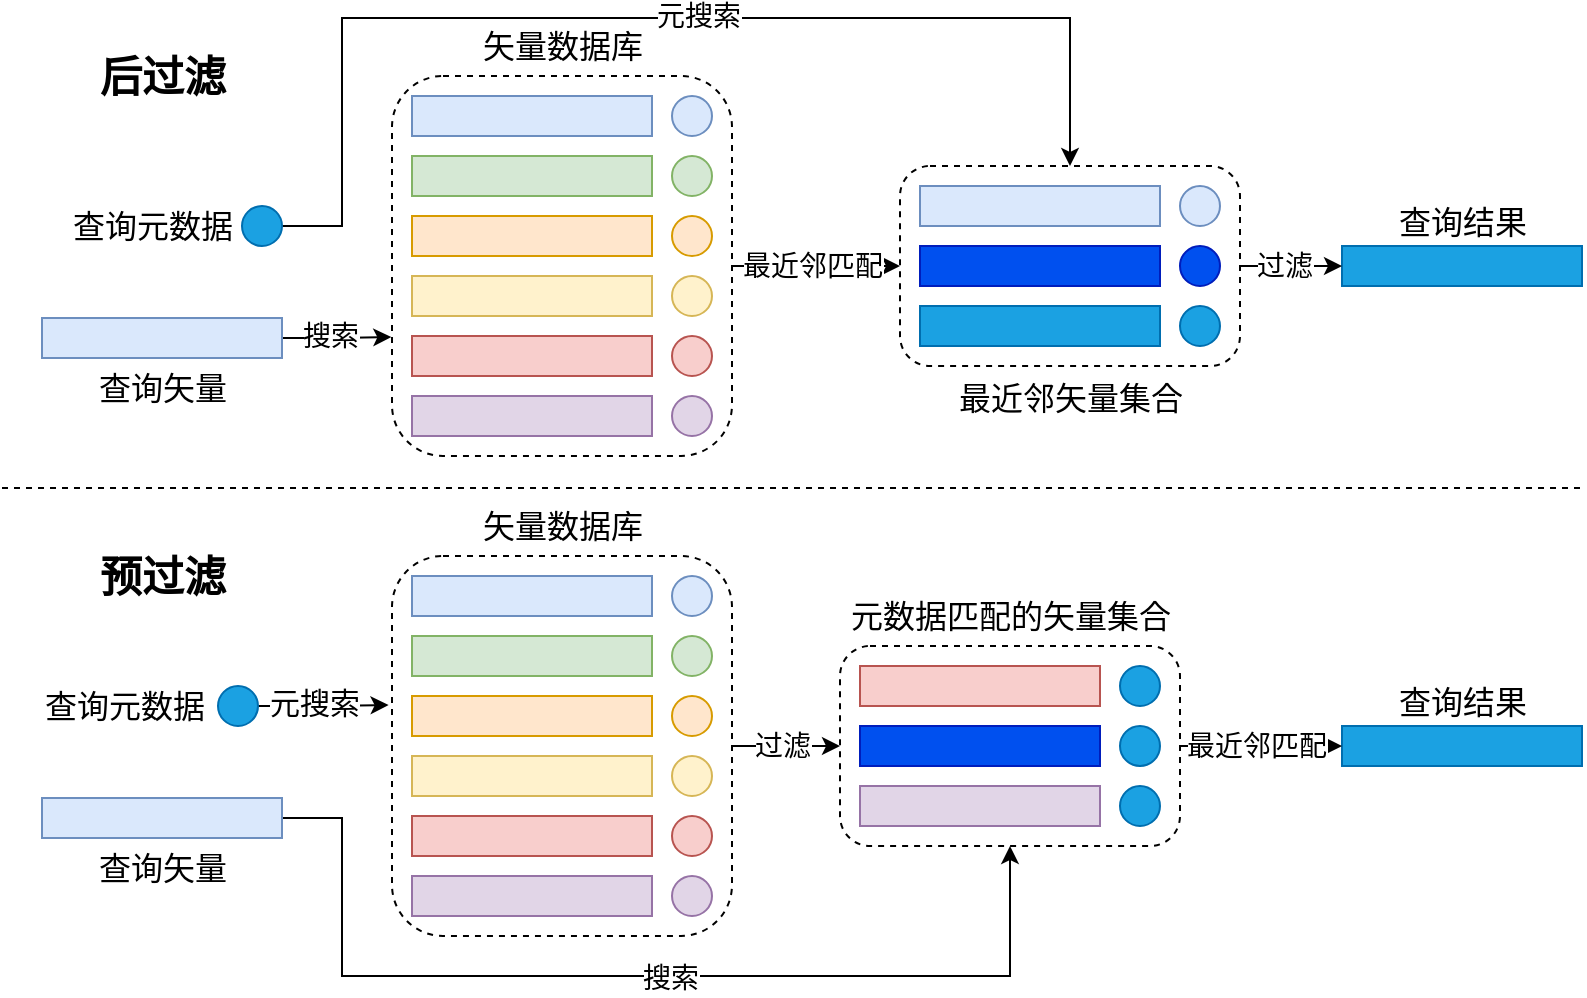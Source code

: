<mxfile version="21.7.5" type="device">
  <diagram name="Page-1" id="d9b1e647-80fa-b4a2-5024-87a742678bcc">
    <mxGraphModel dx="1560" dy="992" grid="1" gridSize="10" guides="1" tooltips="1" connect="1" arrows="1" fold="1" page="1" pageScale="1" pageWidth="800" pageHeight="500" background="none" math="0" shadow="0">
      <root>
        <mxCell id="0" />
        <mxCell id="1" parent="0" />
        <mxCell id="F-QGA0Ag7t5PDiu7WPk2-32" style="edgeStyle=orthogonalEdgeStyle;rounded=0;orthogonalLoop=1;jettySize=auto;html=1;exitX=1;exitY=0.5;exitDx=0;exitDy=0;entryX=0;entryY=0.5;entryDx=0;entryDy=0;" parent="1" source="F-QGA0Ag7t5PDiu7WPk2-11" target="F-QGA0Ag7t5PDiu7WPk2-20" edge="1">
          <mxGeometry relative="1" as="geometry" />
        </mxCell>
        <mxCell id="F-QGA0Ag7t5PDiu7WPk2-38" value="最近邻匹配" style="edgeLabel;html=1;align=center;verticalAlign=middle;resizable=0;points=[];fontSize=14;" parent="F-QGA0Ag7t5PDiu7WPk2-32" vertex="1" connectable="0">
          <mxGeometry x="-0.013" relative="1" as="geometry">
            <mxPoint x="-2" as="offset" />
          </mxGeometry>
        </mxCell>
        <mxCell id="F-QGA0Ag7t5PDiu7WPk2-11" value="" style="rounded=1;whiteSpace=wrap;html=1;fillColor=none;dashed=1;" parent="1" vertex="1">
          <mxGeometry x="195" y="38" width="170" height="190" as="geometry" />
        </mxCell>
        <mxCell id="F-QGA0Ag7t5PDiu7WPk2-19" style="edgeStyle=orthogonalEdgeStyle;rounded=0;orthogonalLoop=1;jettySize=auto;html=1;exitX=1;exitY=0.5;exitDx=0;exitDy=0;entryX=-0.002;entryY=0.687;entryDx=0;entryDy=0;entryPerimeter=0;" parent="1" source="F-QGA0Ag7t5PDiu7WPk2-1" target="F-QGA0Ag7t5PDiu7WPk2-11" edge="1">
          <mxGeometry relative="1" as="geometry" />
        </mxCell>
        <mxCell id="F-QGA0Ag7t5PDiu7WPk2-37" value="搜索" style="edgeLabel;html=1;align=center;verticalAlign=middle;resizable=0;points=[];fontSize=14;" parent="F-QGA0Ag7t5PDiu7WPk2-19" vertex="1" connectable="0">
          <mxGeometry x="-0.021" y="1" relative="1" as="geometry">
            <mxPoint x="-3" as="offset" />
          </mxGeometry>
        </mxCell>
        <mxCell id="F-QGA0Ag7t5PDiu7WPk2-1" value="" style="rounded=0;whiteSpace=wrap;html=1;fillColor=#dae8fc;strokeColor=#6c8ebf;" parent="1" vertex="1">
          <mxGeometry x="20" y="159" width="120" height="20" as="geometry" />
        </mxCell>
        <mxCell id="F-QGA0Ag7t5PDiu7WPk2-33" style="edgeStyle=orthogonalEdgeStyle;rounded=0;orthogonalLoop=1;jettySize=auto;html=1;exitX=1;exitY=0.5;exitDx=0;exitDy=0;entryX=0.5;entryY=0;entryDx=0;entryDy=0;" parent="1" source="F-QGA0Ag7t5PDiu7WPk2-2" target="F-QGA0Ag7t5PDiu7WPk2-20" edge="1">
          <mxGeometry relative="1" as="geometry">
            <Array as="points">
              <mxPoint x="170" y="113" />
              <mxPoint x="170" y="9" />
              <mxPoint x="534" y="9" />
            </Array>
          </mxGeometry>
        </mxCell>
        <mxCell id="F-QGA0Ag7t5PDiu7WPk2-40" value="元搜索" style="edgeLabel;html=1;align=center;verticalAlign=middle;resizable=0;points=[];fontSize=14;" parent="F-QGA0Ag7t5PDiu7WPk2-33" vertex="1" connectable="0">
          <mxGeometry x="0.094" y="1" relative="1" as="geometry">
            <mxPoint x="-1" as="offset" />
          </mxGeometry>
        </mxCell>
        <mxCell id="F-QGA0Ag7t5PDiu7WPk2-2" value="" style="ellipse;whiteSpace=wrap;html=1;aspect=fixed;fillColor=#1ba1e2;strokeColor=#006EAF;fontColor=#ffffff;" parent="1" vertex="1">
          <mxGeometry x="120" y="103" width="20" height="20" as="geometry" />
        </mxCell>
        <mxCell id="F-QGA0Ag7t5PDiu7WPk2-3" value="" style="rounded=0;whiteSpace=wrap;html=1;fillColor=#dae8fc;strokeColor=#6c8ebf;" parent="1" vertex="1">
          <mxGeometry x="205" y="48" width="120" height="20" as="geometry" />
        </mxCell>
        <mxCell id="F-QGA0Ag7t5PDiu7WPk2-4" value="" style="rounded=0;whiteSpace=wrap;html=1;fillColor=#d5e8d4;strokeColor=#82b366;" parent="1" vertex="1">
          <mxGeometry x="205" y="78" width="120" height="20" as="geometry" />
        </mxCell>
        <mxCell id="F-QGA0Ag7t5PDiu7WPk2-5" value="" style="rounded=0;whiteSpace=wrap;html=1;fillColor=#ffe6cc;strokeColor=#d79b00;" parent="1" vertex="1">
          <mxGeometry x="205" y="108" width="120" height="20" as="geometry" />
        </mxCell>
        <mxCell id="F-QGA0Ag7t5PDiu7WPk2-6" value="" style="rounded=0;whiteSpace=wrap;html=1;fillColor=#fff2cc;strokeColor=#d6b656;" parent="1" vertex="1">
          <mxGeometry x="205" y="138" width="120" height="20" as="geometry" />
        </mxCell>
        <mxCell id="F-QGA0Ag7t5PDiu7WPk2-9" value="" style="rounded=0;whiteSpace=wrap;html=1;fillColor=#f8cecc;strokeColor=#b85450;" parent="1" vertex="1">
          <mxGeometry x="205" y="168" width="120" height="20" as="geometry" />
        </mxCell>
        <mxCell id="F-QGA0Ag7t5PDiu7WPk2-10" value="" style="rounded=0;whiteSpace=wrap;html=1;fillColor=#e1d5e7;strokeColor=#9673a6;" parent="1" vertex="1">
          <mxGeometry x="205" y="198" width="120" height="20" as="geometry" />
        </mxCell>
        <mxCell id="F-QGA0Ag7t5PDiu7WPk2-12" value="" style="rounded=0;whiteSpace=wrap;html=1;fillColor=#dae8fc;strokeColor=#6c8ebf;" parent="1" vertex="1">
          <mxGeometry x="459" y="93" width="120" height="20" as="geometry" />
        </mxCell>
        <mxCell id="F-QGA0Ag7t5PDiu7WPk2-13" value="" style="rounded=0;whiteSpace=wrap;html=1;fillColor=#0050ef;strokeColor=#001DBC;fontColor=#ffffff;" parent="1" vertex="1">
          <mxGeometry x="459" y="123" width="120" height="20" as="geometry" />
        </mxCell>
        <mxCell id="F-QGA0Ag7t5PDiu7WPk2-14" value="" style="rounded=0;whiteSpace=wrap;html=1;fillColor=#1ba1e2;strokeColor=#006EAF;fontColor=#ffffff;" parent="1" vertex="1">
          <mxGeometry x="459" y="153" width="120" height="20" as="geometry" />
        </mxCell>
        <mxCell id="F-QGA0Ag7t5PDiu7WPk2-15" value="" style="rounded=0;whiteSpace=wrap;html=1;fillColor=#1ba1e2;fontColor=#ffffff;strokeColor=#006EAF;" parent="1" vertex="1">
          <mxGeometry x="670" y="123" width="120" height="20" as="geometry" />
        </mxCell>
        <mxCell id="F-QGA0Ag7t5PDiu7WPk2-16" value="查询元数据" style="text;html=1;align=center;verticalAlign=middle;resizable=0;points=[];autosize=1;strokeColor=none;fillColor=none;fontSize=16;" parent="1" vertex="1">
          <mxGeometry x="25" y="98" width="100" height="30" as="geometry" />
        </mxCell>
        <mxCell id="F-QGA0Ag7t5PDiu7WPk2-17" value="查询矢量" style="text;html=1;align=center;verticalAlign=middle;resizable=0;points=[];autosize=1;strokeColor=none;fillColor=none;fontSize=16;" parent="1" vertex="1">
          <mxGeometry x="35" y="179" width="90" height="30" as="geometry" />
        </mxCell>
        <mxCell id="F-QGA0Ag7t5PDiu7WPk2-35" style="edgeStyle=orthogonalEdgeStyle;rounded=0;orthogonalLoop=1;jettySize=auto;html=1;exitX=1;exitY=0.5;exitDx=0;exitDy=0;entryX=0;entryY=0.5;entryDx=0;entryDy=0;" parent="1" source="F-QGA0Ag7t5PDiu7WPk2-20" target="F-QGA0Ag7t5PDiu7WPk2-15" edge="1">
          <mxGeometry relative="1" as="geometry" />
        </mxCell>
        <mxCell id="F-QGA0Ag7t5PDiu7WPk2-39" value="过滤" style="edgeLabel;html=1;align=center;verticalAlign=middle;resizable=0;points=[];fontSize=14;" parent="F-QGA0Ag7t5PDiu7WPk2-35" vertex="1" connectable="0">
          <mxGeometry x="-0.268" relative="1" as="geometry">
            <mxPoint x="3" as="offset" />
          </mxGeometry>
        </mxCell>
        <mxCell id="F-QGA0Ag7t5PDiu7WPk2-20" value="" style="rounded=1;whiteSpace=wrap;html=1;fillColor=none;dashed=1;" parent="1" vertex="1">
          <mxGeometry x="449" y="83" width="170" height="100" as="geometry" />
        </mxCell>
        <mxCell id="F-QGA0Ag7t5PDiu7WPk2-21" value="矢量数据库" style="text;html=1;align=center;verticalAlign=middle;resizable=0;points=[];autosize=1;strokeColor=none;fillColor=none;fontSize=16;" parent="1" vertex="1">
          <mxGeometry x="230" y="8" width="100" height="30" as="geometry" />
        </mxCell>
        <mxCell id="F-QGA0Ag7t5PDiu7WPk2-22" value="最近邻矢量集合" style="text;html=1;align=center;verticalAlign=middle;resizable=0;points=[];autosize=1;strokeColor=none;fillColor=none;fontSize=16;" parent="1" vertex="1">
          <mxGeometry x="464" y="184" width="140" height="30" as="geometry" />
        </mxCell>
        <mxCell id="F-QGA0Ag7t5PDiu7WPk2-23" value="" style="ellipse;whiteSpace=wrap;html=1;aspect=fixed;fillColor=#dae8fc;strokeColor=#6c8ebf;" parent="1" vertex="1">
          <mxGeometry x="335" y="48" width="20" height="20" as="geometry" />
        </mxCell>
        <mxCell id="F-QGA0Ag7t5PDiu7WPk2-24" value="" style="ellipse;whiteSpace=wrap;html=1;aspect=fixed;fillColor=#d5e8d4;strokeColor=#82b366;" parent="1" vertex="1">
          <mxGeometry x="335" y="78" width="20" height="20" as="geometry" />
        </mxCell>
        <mxCell id="F-QGA0Ag7t5PDiu7WPk2-25" value="" style="ellipse;whiteSpace=wrap;html=1;aspect=fixed;fillColor=#ffe6cc;strokeColor=#d79b00;" parent="1" vertex="1">
          <mxGeometry x="335" y="108" width="20" height="20" as="geometry" />
        </mxCell>
        <mxCell id="F-QGA0Ag7t5PDiu7WPk2-26" value="" style="ellipse;whiteSpace=wrap;html=1;aspect=fixed;fillColor=#fff2cc;strokeColor=#d6b656;" parent="1" vertex="1">
          <mxGeometry x="335" y="138" width="20" height="20" as="geometry" />
        </mxCell>
        <mxCell id="F-QGA0Ag7t5PDiu7WPk2-27" value="" style="ellipse;whiteSpace=wrap;html=1;aspect=fixed;fillColor=#f8cecc;strokeColor=#b85450;" parent="1" vertex="1">
          <mxGeometry x="335" y="168" width="20" height="20" as="geometry" />
        </mxCell>
        <mxCell id="F-QGA0Ag7t5PDiu7WPk2-28" value="" style="ellipse;whiteSpace=wrap;html=1;aspect=fixed;fillColor=#e1d5e7;strokeColor=#9673a6;" parent="1" vertex="1">
          <mxGeometry x="335" y="198" width="20" height="20" as="geometry" />
        </mxCell>
        <mxCell id="F-QGA0Ag7t5PDiu7WPk2-29" value="" style="ellipse;whiteSpace=wrap;html=1;aspect=fixed;fillColor=#dae8fc;strokeColor=#6c8ebf;" parent="1" vertex="1">
          <mxGeometry x="589" y="93" width="20" height="20" as="geometry" />
        </mxCell>
        <mxCell id="F-QGA0Ag7t5PDiu7WPk2-30" value="" style="ellipse;whiteSpace=wrap;html=1;aspect=fixed;fillColor=#0050ef;strokeColor=#001DBC;fontColor=#ffffff;" parent="1" vertex="1">
          <mxGeometry x="589" y="123" width="20" height="20" as="geometry" />
        </mxCell>
        <mxCell id="F-QGA0Ag7t5PDiu7WPk2-31" value="" style="ellipse;whiteSpace=wrap;html=1;aspect=fixed;fillColor=#1ba1e2;strokeColor=#006EAF;fontColor=#ffffff;" parent="1" vertex="1">
          <mxGeometry x="589" y="153" width="20" height="20" as="geometry" />
        </mxCell>
        <mxCell id="F-QGA0Ag7t5PDiu7WPk2-36" value="查询结果" style="text;html=1;align=center;verticalAlign=middle;resizable=0;points=[];autosize=1;strokeColor=none;fillColor=none;fontSize=16;" parent="1" vertex="1">
          <mxGeometry x="685" y="96" width="90" height="30" as="geometry" />
        </mxCell>
        <mxCell id="F-QGA0Ag7t5PDiu7WPk2-81" style="edgeStyle=orthogonalEdgeStyle;rounded=0;orthogonalLoop=1;jettySize=auto;html=1;exitX=1;exitY=0.5;exitDx=0;exitDy=0;entryX=0;entryY=0.5;entryDx=0;entryDy=0;" parent="1" source="F-QGA0Ag7t5PDiu7WPk2-43" target="F-QGA0Ag7t5PDiu7WPk2-64" edge="1">
          <mxGeometry relative="1" as="geometry" />
        </mxCell>
        <mxCell id="F-QGA0Ag7t5PDiu7WPk2-82" value="过滤" style="edgeLabel;html=1;align=center;verticalAlign=middle;resizable=0;points=[];fontSize=14;" parent="F-QGA0Ag7t5PDiu7WPk2-81" vertex="1" connectable="0">
          <mxGeometry x="-0.001" relative="1" as="geometry">
            <mxPoint x="-2" as="offset" />
          </mxGeometry>
        </mxCell>
        <mxCell id="F-QGA0Ag7t5PDiu7WPk2-43" value="" style="rounded=1;whiteSpace=wrap;html=1;fillColor=none;dashed=1;" parent="1" vertex="1">
          <mxGeometry x="195" y="278" width="170" height="190" as="geometry" />
        </mxCell>
        <mxCell id="F-QGA0Ag7t5PDiu7WPk2-83" style="edgeStyle=orthogonalEdgeStyle;rounded=0;orthogonalLoop=1;jettySize=auto;html=1;exitX=1;exitY=0.5;exitDx=0;exitDy=0;entryX=0.5;entryY=1;entryDx=0;entryDy=0;" parent="1" source="F-QGA0Ag7t5PDiu7WPk2-46" target="F-QGA0Ag7t5PDiu7WPk2-64" edge="1">
          <mxGeometry relative="1" as="geometry">
            <Array as="points">
              <mxPoint x="170" y="409" />
              <mxPoint x="170" y="488" />
              <mxPoint x="504" y="488" />
            </Array>
          </mxGeometry>
        </mxCell>
        <mxCell id="F-QGA0Ag7t5PDiu7WPk2-84" value="搜索" style="edgeLabel;html=1;align=center;verticalAlign=middle;resizable=0;points=[];fontSize=14;" parent="F-QGA0Ag7t5PDiu7WPk2-83" vertex="1" connectable="0">
          <mxGeometry x="0.074" y="-1" relative="1" as="geometry">
            <mxPoint as="offset" />
          </mxGeometry>
        </mxCell>
        <mxCell id="F-QGA0Ag7t5PDiu7WPk2-46" value="" style="rounded=0;whiteSpace=wrap;html=1;fillColor=#dae8fc;strokeColor=#6c8ebf;" parent="1" vertex="1">
          <mxGeometry x="20" y="399" width="120" height="20" as="geometry" />
        </mxCell>
        <mxCell id="F-QGA0Ag7t5PDiu7WPk2-77" style="edgeStyle=orthogonalEdgeStyle;rounded=0;orthogonalLoop=1;jettySize=auto;html=1;exitX=1;exitY=0.5;exitDx=0;exitDy=0;entryX=-0.01;entryY=0.392;entryDx=0;entryDy=0;entryPerimeter=0;" parent="1" source="F-QGA0Ag7t5PDiu7WPk2-49" target="F-QGA0Ag7t5PDiu7WPk2-43" edge="1">
          <mxGeometry relative="1" as="geometry" />
        </mxCell>
        <mxCell id="F-QGA0Ag7t5PDiu7WPk2-78" value="元搜索" style="edgeLabel;html=1;align=center;verticalAlign=middle;resizable=0;points=[];fontSize=15;" parent="F-QGA0Ag7t5PDiu7WPk2-77" vertex="1" connectable="0">
          <mxGeometry x="-0.24" y="4" relative="1" as="geometry">
            <mxPoint x="3" y="2" as="offset" />
          </mxGeometry>
        </mxCell>
        <mxCell id="F-QGA0Ag7t5PDiu7WPk2-49" value="" style="ellipse;whiteSpace=wrap;html=1;aspect=fixed;fillColor=#1ba1e2;strokeColor=#006EAF;fontColor=#ffffff;" parent="1" vertex="1">
          <mxGeometry x="108" y="343" width="20" height="20" as="geometry" />
        </mxCell>
        <mxCell id="F-QGA0Ag7t5PDiu7WPk2-50" value="" style="rounded=0;whiteSpace=wrap;html=1;fillColor=#dae8fc;strokeColor=#6c8ebf;" parent="1" vertex="1">
          <mxGeometry x="205" y="288" width="120" height="20" as="geometry" />
        </mxCell>
        <mxCell id="F-QGA0Ag7t5PDiu7WPk2-51" value="" style="rounded=0;whiteSpace=wrap;html=1;fillColor=#d5e8d4;strokeColor=#82b366;" parent="1" vertex="1">
          <mxGeometry x="205" y="318" width="120" height="20" as="geometry" />
        </mxCell>
        <mxCell id="F-QGA0Ag7t5PDiu7WPk2-52" value="" style="rounded=0;whiteSpace=wrap;html=1;fillColor=#ffe6cc;strokeColor=#d79b00;" parent="1" vertex="1">
          <mxGeometry x="205" y="348" width="120" height="20" as="geometry" />
        </mxCell>
        <mxCell id="F-QGA0Ag7t5PDiu7WPk2-53" value="" style="rounded=0;whiteSpace=wrap;html=1;fillColor=#fff2cc;strokeColor=#d6b656;" parent="1" vertex="1">
          <mxGeometry x="205" y="378" width="120" height="20" as="geometry" />
        </mxCell>
        <mxCell id="F-QGA0Ag7t5PDiu7WPk2-54" value="" style="rounded=0;whiteSpace=wrap;html=1;fillColor=#f8cecc;strokeColor=#b85450;" parent="1" vertex="1">
          <mxGeometry x="205" y="408" width="120" height="20" as="geometry" />
        </mxCell>
        <mxCell id="F-QGA0Ag7t5PDiu7WPk2-55" value="" style="rounded=0;whiteSpace=wrap;html=1;fillColor=#e1d5e7;strokeColor=#9673a6;" parent="1" vertex="1">
          <mxGeometry x="205" y="438" width="120" height="20" as="geometry" />
        </mxCell>
        <mxCell id="F-QGA0Ag7t5PDiu7WPk2-56" value="" style="rounded=0;whiteSpace=wrap;html=1;fillColor=#f8cecc;strokeColor=#b85450;" parent="1" vertex="1">
          <mxGeometry x="429" y="333" width="120" height="20" as="geometry" />
        </mxCell>
        <mxCell id="F-QGA0Ag7t5PDiu7WPk2-57" value="" style="rounded=0;whiteSpace=wrap;html=1;fillColor=#0050ef;strokeColor=#001DBC;fontColor=#ffffff;" parent="1" vertex="1">
          <mxGeometry x="429" y="363" width="120" height="20" as="geometry" />
        </mxCell>
        <mxCell id="F-QGA0Ag7t5PDiu7WPk2-58" value="" style="rounded=0;whiteSpace=wrap;html=1;fillColor=#e1d5e7;strokeColor=#9673a6;" parent="1" vertex="1">
          <mxGeometry x="429" y="393" width="120" height="20" as="geometry" />
        </mxCell>
        <mxCell id="F-QGA0Ag7t5PDiu7WPk2-59" value="" style="rounded=0;whiteSpace=wrap;html=1;fillColor=#1ba1e2;fontColor=#ffffff;strokeColor=#006EAF;" parent="1" vertex="1">
          <mxGeometry x="670" y="363" width="120" height="20" as="geometry" />
        </mxCell>
        <mxCell id="F-QGA0Ag7t5PDiu7WPk2-60" value="查询元数据" style="text;html=1;align=center;verticalAlign=middle;resizable=0;points=[];autosize=1;strokeColor=none;fillColor=none;fontSize=16;" parent="1" vertex="1">
          <mxGeometry x="11" y="338" width="100" height="30" as="geometry" />
        </mxCell>
        <mxCell id="F-QGA0Ag7t5PDiu7WPk2-61" value="查询矢量" style="text;html=1;align=center;verticalAlign=middle;resizable=0;points=[];autosize=1;strokeColor=none;fillColor=none;fontSize=16;" parent="1" vertex="1">
          <mxGeometry x="35" y="419" width="90" height="30" as="geometry" />
        </mxCell>
        <mxCell id="F-QGA0Ag7t5PDiu7WPk2-62" style="edgeStyle=orthogonalEdgeStyle;rounded=0;orthogonalLoop=1;jettySize=auto;html=1;exitX=1;exitY=0.5;exitDx=0;exitDy=0;entryX=0;entryY=0.5;entryDx=0;entryDy=0;" parent="1" source="F-QGA0Ag7t5PDiu7WPk2-64" target="F-QGA0Ag7t5PDiu7WPk2-59" edge="1">
          <mxGeometry relative="1" as="geometry" />
        </mxCell>
        <mxCell id="F-QGA0Ag7t5PDiu7WPk2-63" value="最近邻匹配" style="edgeLabel;html=1;align=center;verticalAlign=middle;resizable=0;points=[];fontSize=14;" parent="F-QGA0Ag7t5PDiu7WPk2-62" vertex="1" connectable="0">
          <mxGeometry x="-0.268" relative="1" as="geometry">
            <mxPoint x="8" as="offset" />
          </mxGeometry>
        </mxCell>
        <mxCell id="F-QGA0Ag7t5PDiu7WPk2-64" value="" style="rounded=1;whiteSpace=wrap;html=1;fillColor=none;dashed=1;" parent="1" vertex="1">
          <mxGeometry x="419" y="323" width="170" height="100" as="geometry" />
        </mxCell>
        <mxCell id="F-QGA0Ag7t5PDiu7WPk2-65" value="矢量数据库" style="text;html=1;align=center;verticalAlign=middle;resizable=0;points=[];autosize=1;strokeColor=none;fillColor=none;fontSize=16;" parent="1" vertex="1">
          <mxGeometry x="230" y="248" width="100" height="30" as="geometry" />
        </mxCell>
        <mxCell id="F-QGA0Ag7t5PDiu7WPk2-66" value="元数据匹配的矢量集合" style="text;html=1;align=center;verticalAlign=middle;resizable=0;points=[];autosize=1;strokeColor=none;fillColor=none;fontSize=16;" parent="1" vertex="1">
          <mxGeometry x="414" y="293" width="180" height="30" as="geometry" />
        </mxCell>
        <mxCell id="F-QGA0Ag7t5PDiu7WPk2-67" value="" style="ellipse;whiteSpace=wrap;html=1;aspect=fixed;fillColor=#dae8fc;strokeColor=#6c8ebf;" parent="1" vertex="1">
          <mxGeometry x="335" y="288" width="20" height="20" as="geometry" />
        </mxCell>
        <mxCell id="F-QGA0Ag7t5PDiu7WPk2-68" value="" style="ellipse;whiteSpace=wrap;html=1;aspect=fixed;fillColor=#d5e8d4;strokeColor=#82b366;" parent="1" vertex="1">
          <mxGeometry x="335" y="318" width="20" height="20" as="geometry" />
        </mxCell>
        <mxCell id="F-QGA0Ag7t5PDiu7WPk2-69" value="" style="ellipse;whiteSpace=wrap;html=1;aspect=fixed;fillColor=#ffe6cc;strokeColor=#d79b00;" parent="1" vertex="1">
          <mxGeometry x="335" y="348" width="20" height="20" as="geometry" />
        </mxCell>
        <mxCell id="F-QGA0Ag7t5PDiu7WPk2-70" value="" style="ellipse;whiteSpace=wrap;html=1;aspect=fixed;fillColor=#fff2cc;strokeColor=#d6b656;" parent="1" vertex="1">
          <mxGeometry x="335" y="378" width="20" height="20" as="geometry" />
        </mxCell>
        <mxCell id="F-QGA0Ag7t5PDiu7WPk2-71" value="" style="ellipse;whiteSpace=wrap;html=1;aspect=fixed;fillColor=#f8cecc;strokeColor=#b85450;" parent="1" vertex="1">
          <mxGeometry x="335" y="408" width="20" height="20" as="geometry" />
        </mxCell>
        <mxCell id="F-QGA0Ag7t5PDiu7WPk2-72" value="" style="ellipse;whiteSpace=wrap;html=1;aspect=fixed;fillColor=#e1d5e7;strokeColor=#9673a6;" parent="1" vertex="1">
          <mxGeometry x="335" y="438" width="20" height="20" as="geometry" />
        </mxCell>
        <mxCell id="F-QGA0Ag7t5PDiu7WPk2-73" value="" style="ellipse;whiteSpace=wrap;html=1;aspect=fixed;fillColor=#1ba1e2;strokeColor=#006EAF;fontColor=#ffffff;" parent="1" vertex="1">
          <mxGeometry x="559" y="333" width="20" height="20" as="geometry" />
        </mxCell>
        <mxCell id="F-QGA0Ag7t5PDiu7WPk2-74" value="" style="ellipse;whiteSpace=wrap;html=1;aspect=fixed;fillColor=#1ba1e2;strokeColor=#006EAF;fontColor=#ffffff;" parent="1" vertex="1">
          <mxGeometry x="559" y="363" width="20" height="20" as="geometry" />
        </mxCell>
        <mxCell id="F-QGA0Ag7t5PDiu7WPk2-75" value="" style="ellipse;whiteSpace=wrap;html=1;aspect=fixed;fillColor=#1ba1e2;strokeColor=#006EAF;fontColor=#ffffff;" parent="1" vertex="1">
          <mxGeometry x="559" y="393" width="20" height="20" as="geometry" />
        </mxCell>
        <mxCell id="F-QGA0Ag7t5PDiu7WPk2-76" value="查询结果" style="text;html=1;align=center;verticalAlign=middle;resizable=0;points=[];autosize=1;strokeColor=none;fillColor=none;fontSize=16;" parent="1" vertex="1">
          <mxGeometry x="685" y="336" width="90" height="30" as="geometry" />
        </mxCell>
        <mxCell id="F-QGA0Ag7t5PDiu7WPk2-86" value="" style="endArrow=none;dashed=1;html=1;rounded=0;" parent="1" edge="1">
          <mxGeometry width="50" height="50" relative="1" as="geometry">
            <mxPoint y="244" as="sourcePoint" />
            <mxPoint x="790" y="244" as="targetPoint" />
          </mxGeometry>
        </mxCell>
        <mxCell id="F-QGA0Ag7t5PDiu7WPk2-87" value="后过滤" style="text;html=1;align=center;verticalAlign=middle;resizable=0;points=[];autosize=1;strokeColor=none;fillColor=none;fontStyle=1;fontSize=21;" parent="1" vertex="1">
          <mxGeometry x="35" y="18" width="90" height="40" as="geometry" />
        </mxCell>
        <mxCell id="F-QGA0Ag7t5PDiu7WPk2-88" value="预过滤" style="text;html=1;align=center;verticalAlign=middle;resizable=0;points=[];autosize=1;strokeColor=none;fillColor=none;fontStyle=1;fontSize=21;" parent="1" vertex="1">
          <mxGeometry x="35" y="268" width="90" height="40" as="geometry" />
        </mxCell>
      </root>
    </mxGraphModel>
  </diagram>
</mxfile>
